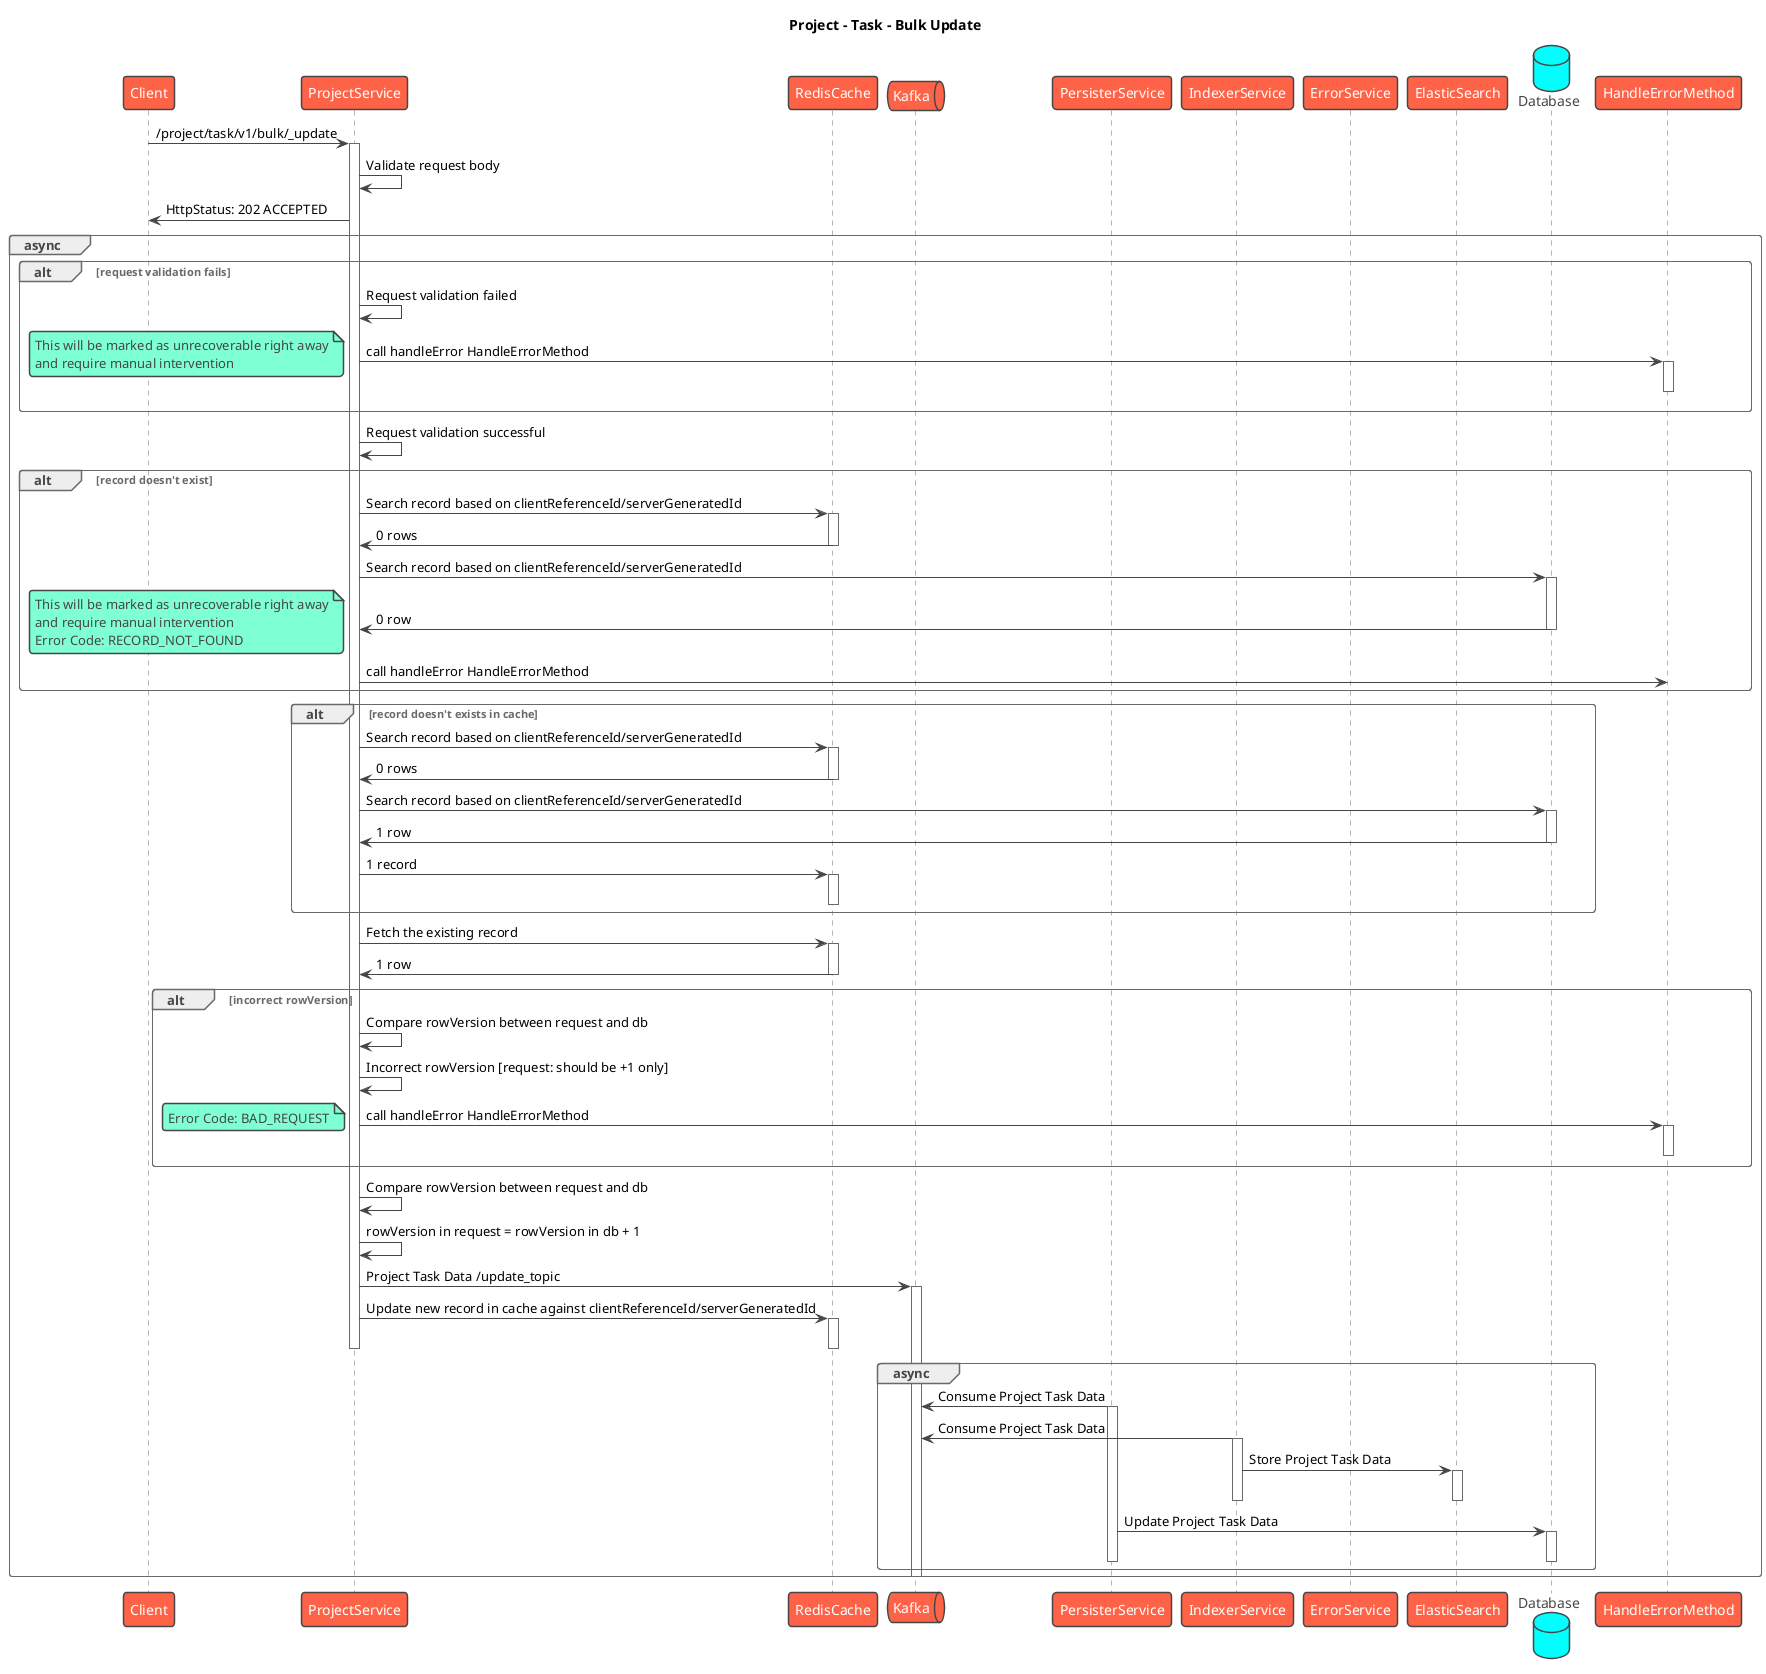 @startuml
title Project - Task - Bulk Update
!theme vibrant
participant Client as c
participant ProjectService as s
participant RedisCache as rc
queue Kafka as k
participant PersisterService as prs
participant IndexerService as idx
participant ErrorService as es
participant ElasticSearch as el
database Database as db
participant HandleErrorMethod as he
c -> s : /project/task/v1/bulk/_update
activate s
s -> s: Validate request body
s -> c: HttpStatus: 202 ACCEPTED
group async
alt request validation fails
    s -> s: Request validation failed
    s -> he: call handleError HandleErrorMethod
    activate he
    deactivate he
    note left
        This will be marked as unrecoverable right away
        and require manual intervention
    end note

end
s -> s: Request validation successful
alt record doesn't exist
    s -> rc: Search record based on clientReferenceId/serverGeneratedId
    activate rc
    rc -> s: 0 rows
    deactivate rc
    s -> db: Search record based on clientReferenceId/serverGeneratedId
    activate db
    db -> s: 0 row
    deactivate db
    note left
        This will be marked as unrecoverable right away
        and require manual intervention
        Error Code: RECORD_NOT_FOUND
    end note
    s -> he: call handleError HandleErrorMethod
end
alt record doesn't exists in cache
    s -> rc: Search record based on clientReferenceId/serverGeneratedId
    activate rc
    rc -> s: 0 rows
    deactivate rc
    s -> db: Search record based on clientReferenceId/serverGeneratedId
    activate db
    db -> s: 1 row
    deactivate db
    s -> rc: 1 record
    activate rc
    deactivate rc
end
s -> rc: Fetch the existing record
activate rc
rc -> s: 1 row
deactivate rc
alt incorrect rowVersion
        s -> s: Compare rowVersion between request and db
        s -> s: Incorrect rowVersion [request: should be +1 only]
        s -> he: call handleError HandleErrorMethod
        activate he
        deactivate he
        note left
          Error Code: BAD_REQUEST
        end note
    end
s -> s: Compare rowVersion between request and db
s -> s: rowVersion in request = rowVersion in db + 1
s -> k: Project Task Data /update_topic
activate k
s -> rc: Update new record in cache against clientReferenceId/serverGeneratedId
activate rc
deactivate rc
deactivate s
group async
    prs -> k: Consume Project Task Data
    activate prs
    idx -> k: Consume Project Task Data
    activate idx
    idx -> el: Store Project Task Data
    activate el
    deactivate el
    deactivate idx
    prs -> db: Update Project Task Data
    activate db
    deactivate db
    deactivate prs
end
deactivate k
end
@enduml